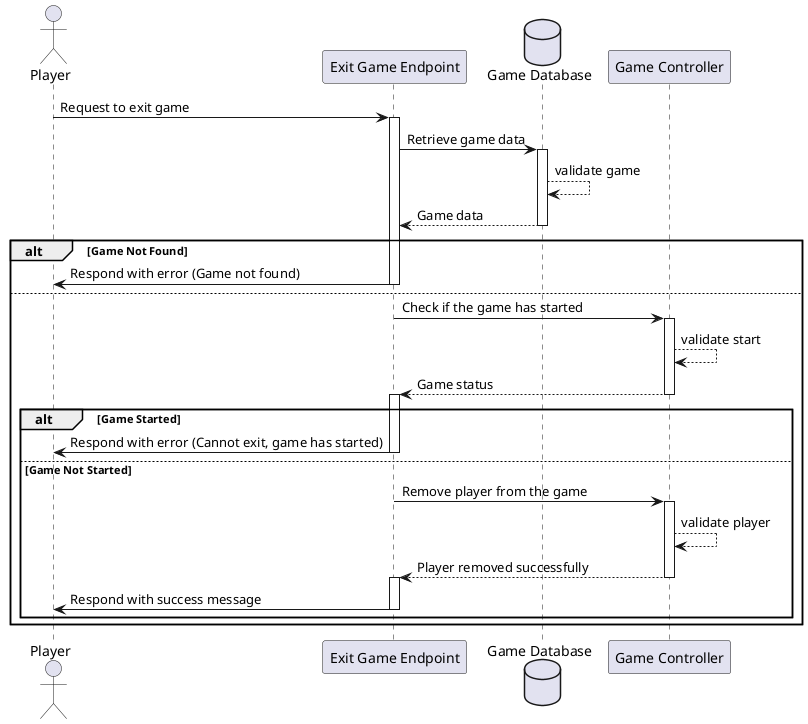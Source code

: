 @startuml
actor Player as P
participant "Exit Game Endpoint" as ExitGameEndpoint
database "Game Database" as DB
participant "Game Controller" as GameController

P -> ExitGameEndpoint: Request to exit game
activate ExitGameEndpoint
ExitGameEndpoint -> DB: Retrieve game data
activate DB
DB --> DB: validate game
DB --> ExitGameEndpoint: Game data
deactivate DB

alt Game Not Found
    ExitGameEndpoint -> P: Respond with error (Game not found)
    deactivate ExitGameEndpoint
else
    ExitGameEndpoint -> GameController: Check if the game has started
    activate GameController
    GameController --> GameController: validate start
    GameController --> ExitGameEndpoint: Game status
    deactivate GameController

    alt Game Started
        activate ExitGameEndpoint
        ExitGameEndpoint -> P: Respond with error (Cannot exit, game has started)
        deactivate ExitGameEndpoint
    else Game Not Started
        ExitGameEndpoint -> GameController: Remove player from the game
        activate GameController
        GameController --> GameController: validate player
        GameController --> ExitGameEndpoint: Player removed successfully
        deactivate GameController
        activate ExitGameEndpoint
        ExitGameEndpoint -> P : Respond with success message
        deactivate ExitGameEndpoint
    end
end

@enduml
